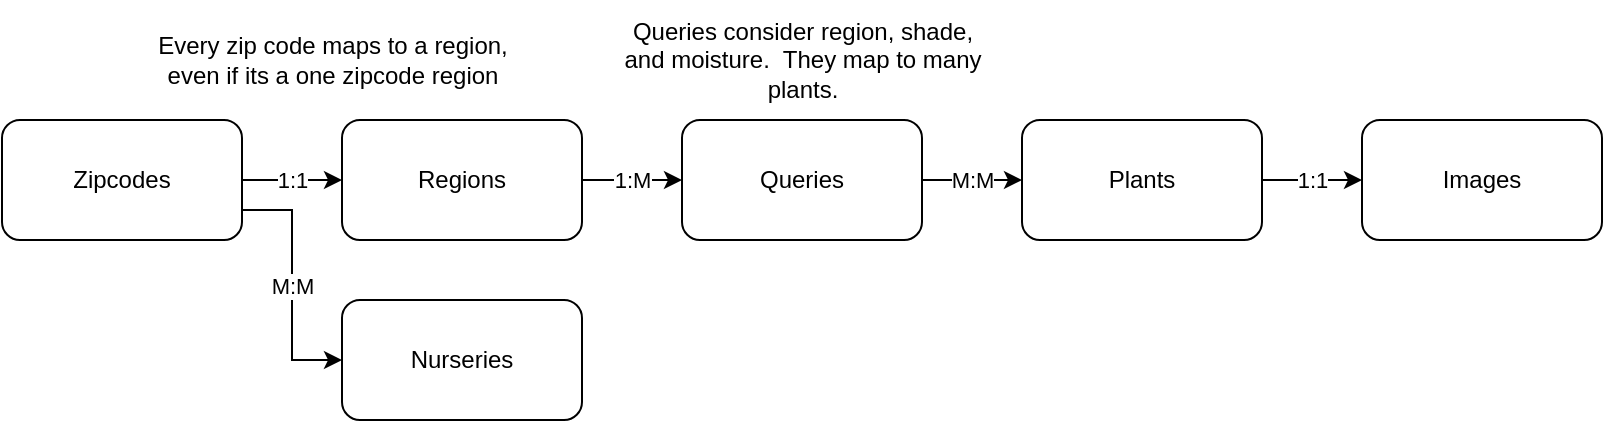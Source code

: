 <mxfile version="21.5.0" type="device">
  <diagram id="R2lEEEUBdFMjLlhIrx00" name="Page-1">
    <mxGraphModel dx="1204" dy="1109" grid="1" gridSize="10" guides="1" tooltips="1" connect="1" arrows="1" fold="1" page="1" pageScale="1" pageWidth="850" pageHeight="1100" math="0" shadow="0" extFonts="Permanent Marker^https://fonts.googleapis.com/css?family=Permanent+Marker">
      <root>
        <mxCell id="0" />
        <mxCell id="1" parent="0" />
        <mxCell id="7jxLbwN9dDCzLYTHrMwa-1" value="Images" style="rounded=1;whiteSpace=wrap;html=1;" vertex="1" parent="1">
          <mxGeometry x="705" y="80" width="120" height="60" as="geometry" />
        </mxCell>
        <mxCell id="7jxLbwN9dDCzLYTHrMwa-2" value="&lt;div&gt;Nurseries&lt;/div&gt;" style="rounded=1;whiteSpace=wrap;html=1;" vertex="1" parent="1">
          <mxGeometry x="195" y="170" width="120" height="60" as="geometry" />
        </mxCell>
        <mxCell id="7jxLbwN9dDCzLYTHrMwa-12" value="&lt;div&gt;1:1&lt;/div&gt;" style="edgeStyle=orthogonalEdgeStyle;rounded=0;orthogonalLoop=1;jettySize=auto;html=1;" edge="1" parent="1" source="7jxLbwN9dDCzLYTHrMwa-3" target="7jxLbwN9dDCzLYTHrMwa-1">
          <mxGeometry relative="1" as="geometry" />
        </mxCell>
        <mxCell id="7jxLbwN9dDCzLYTHrMwa-3" value="Plants" style="rounded=1;whiteSpace=wrap;html=1;" vertex="1" parent="1">
          <mxGeometry x="535" y="80" width="120" height="60" as="geometry" />
        </mxCell>
        <mxCell id="7jxLbwN9dDCzLYTHrMwa-10" value="1:M" style="edgeStyle=orthogonalEdgeStyle;rounded=0;orthogonalLoop=1;jettySize=auto;html=1;exitX=1;exitY=0.5;exitDx=0;exitDy=0;entryX=0;entryY=0.5;entryDx=0;entryDy=0;" edge="1" parent="1" source="7jxLbwN9dDCzLYTHrMwa-4" target="7jxLbwN9dDCzLYTHrMwa-6">
          <mxGeometry relative="1" as="geometry" />
        </mxCell>
        <mxCell id="7jxLbwN9dDCzLYTHrMwa-4" value="Regions" style="rounded=1;whiteSpace=wrap;html=1;" vertex="1" parent="1">
          <mxGeometry x="195" y="80" width="120" height="60" as="geometry" />
        </mxCell>
        <mxCell id="7jxLbwN9dDCzLYTHrMwa-8" value="1:1" style="edgeStyle=orthogonalEdgeStyle;rounded=0;orthogonalLoop=1;jettySize=auto;html=1;exitX=1;exitY=0.5;exitDx=0;exitDy=0;entryX=0;entryY=0.5;entryDx=0;entryDy=0;" edge="1" parent="1" source="7jxLbwN9dDCzLYTHrMwa-5" target="7jxLbwN9dDCzLYTHrMwa-4">
          <mxGeometry relative="1" as="geometry" />
        </mxCell>
        <mxCell id="7jxLbwN9dDCzLYTHrMwa-9" value="M:M" style="edgeStyle=orthogonalEdgeStyle;rounded=0;orthogonalLoop=1;jettySize=auto;html=1;exitX=1;exitY=0.75;exitDx=0;exitDy=0;entryX=0;entryY=0.5;entryDx=0;entryDy=0;" edge="1" parent="1" source="7jxLbwN9dDCzLYTHrMwa-5" target="7jxLbwN9dDCzLYTHrMwa-2">
          <mxGeometry relative="1" as="geometry" />
        </mxCell>
        <mxCell id="7jxLbwN9dDCzLYTHrMwa-5" value="Zipcodes" style="rounded=1;whiteSpace=wrap;html=1;" vertex="1" parent="1">
          <mxGeometry x="25" y="80" width="120" height="60" as="geometry" />
        </mxCell>
        <mxCell id="7jxLbwN9dDCzLYTHrMwa-11" value="M:M" style="edgeStyle=orthogonalEdgeStyle;rounded=0;orthogonalLoop=1;jettySize=auto;html=1;exitX=1;exitY=0.5;exitDx=0;exitDy=0;entryX=0;entryY=0.5;entryDx=0;entryDy=0;" edge="1" parent="1" source="7jxLbwN9dDCzLYTHrMwa-6" target="7jxLbwN9dDCzLYTHrMwa-3">
          <mxGeometry relative="1" as="geometry" />
        </mxCell>
        <mxCell id="7jxLbwN9dDCzLYTHrMwa-6" value="Queries" style="rounded=1;whiteSpace=wrap;html=1;" vertex="1" parent="1">
          <mxGeometry x="365" y="80" width="120" height="60" as="geometry" />
        </mxCell>
        <mxCell id="7jxLbwN9dDCzLYTHrMwa-13" value="&lt;div&gt;Every zip code maps to a region,&lt;/div&gt;&lt;div&gt;even if its a one zipcode region&lt;br&gt;&lt;/div&gt;" style="text;html=1;align=center;verticalAlign=middle;resizable=0;points=[];autosize=1;strokeColor=none;fillColor=none;" vertex="1" parent="1">
          <mxGeometry x="90" y="30" width="200" height="40" as="geometry" />
        </mxCell>
        <mxCell id="7jxLbwN9dDCzLYTHrMwa-14" value="&lt;div&gt;Queries consider region, shade,&lt;/div&gt;&lt;div&gt;and moisture.&amp;nbsp; They map to many&lt;/div&gt;&lt;div&gt;plants.&lt;br&gt;&lt;/div&gt;" style="text;html=1;align=center;verticalAlign=middle;resizable=0;points=[];autosize=1;strokeColor=none;fillColor=none;" vertex="1" parent="1">
          <mxGeometry x="325" y="20" width="200" height="60" as="geometry" />
        </mxCell>
      </root>
    </mxGraphModel>
  </diagram>
</mxfile>
